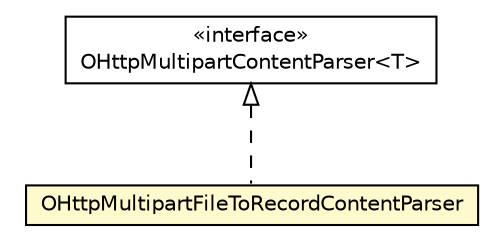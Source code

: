#!/usr/local/bin/dot
#
# Class diagram 
# Generated by UMLGraph version R5_6-24-gf6e263 (http://www.umlgraph.org/)
#

digraph G {
	edge [fontname="Helvetica",fontsize=10,labelfontname="Helvetica",labelfontsize=10];
	node [fontname="Helvetica",fontsize=10,shape=plaintext];
	nodesep=0.25;
	ranksep=0.5;
	// com.orientechnologies.orient.server.network.protocol.http.multipart.OHttpMultipartContentParser<T>
	c1944500 [label=<<table title="com.orientechnologies.orient.server.network.protocol.http.multipart.OHttpMultipartContentParser" border="0" cellborder="1" cellspacing="0" cellpadding="2" port="p" href="./OHttpMultipartContentParser.html">
		<tr><td><table border="0" cellspacing="0" cellpadding="1">
<tr><td align="center" balign="center"> &#171;interface&#187; </td></tr>
<tr><td align="center" balign="center"> OHttpMultipartContentParser&lt;T&gt; </td></tr>
		</table></td></tr>
		</table>>, URL="./OHttpMultipartContentParser.html", fontname="Helvetica", fontcolor="black", fontsize=10.0];
	// com.orientechnologies.orient.server.network.protocol.http.multipart.OHttpMultipartFileToRecordContentParser
	c1944501 [label=<<table title="com.orientechnologies.orient.server.network.protocol.http.multipart.OHttpMultipartFileToRecordContentParser" border="0" cellborder="1" cellspacing="0" cellpadding="2" port="p" bgcolor="lemonChiffon" href="./OHttpMultipartFileToRecordContentParser.html">
		<tr><td><table border="0" cellspacing="0" cellpadding="1">
<tr><td align="center" balign="center"> OHttpMultipartFileToRecordContentParser </td></tr>
		</table></td></tr>
		</table>>, URL="./OHttpMultipartFileToRecordContentParser.html", fontname="Helvetica", fontcolor="black", fontsize=10.0];
	//com.orientechnologies.orient.server.network.protocol.http.multipart.OHttpMultipartFileToRecordContentParser implements com.orientechnologies.orient.server.network.protocol.http.multipart.OHttpMultipartContentParser<T>
	c1944500:p -> c1944501:p [dir=back,arrowtail=empty,style=dashed];
}

